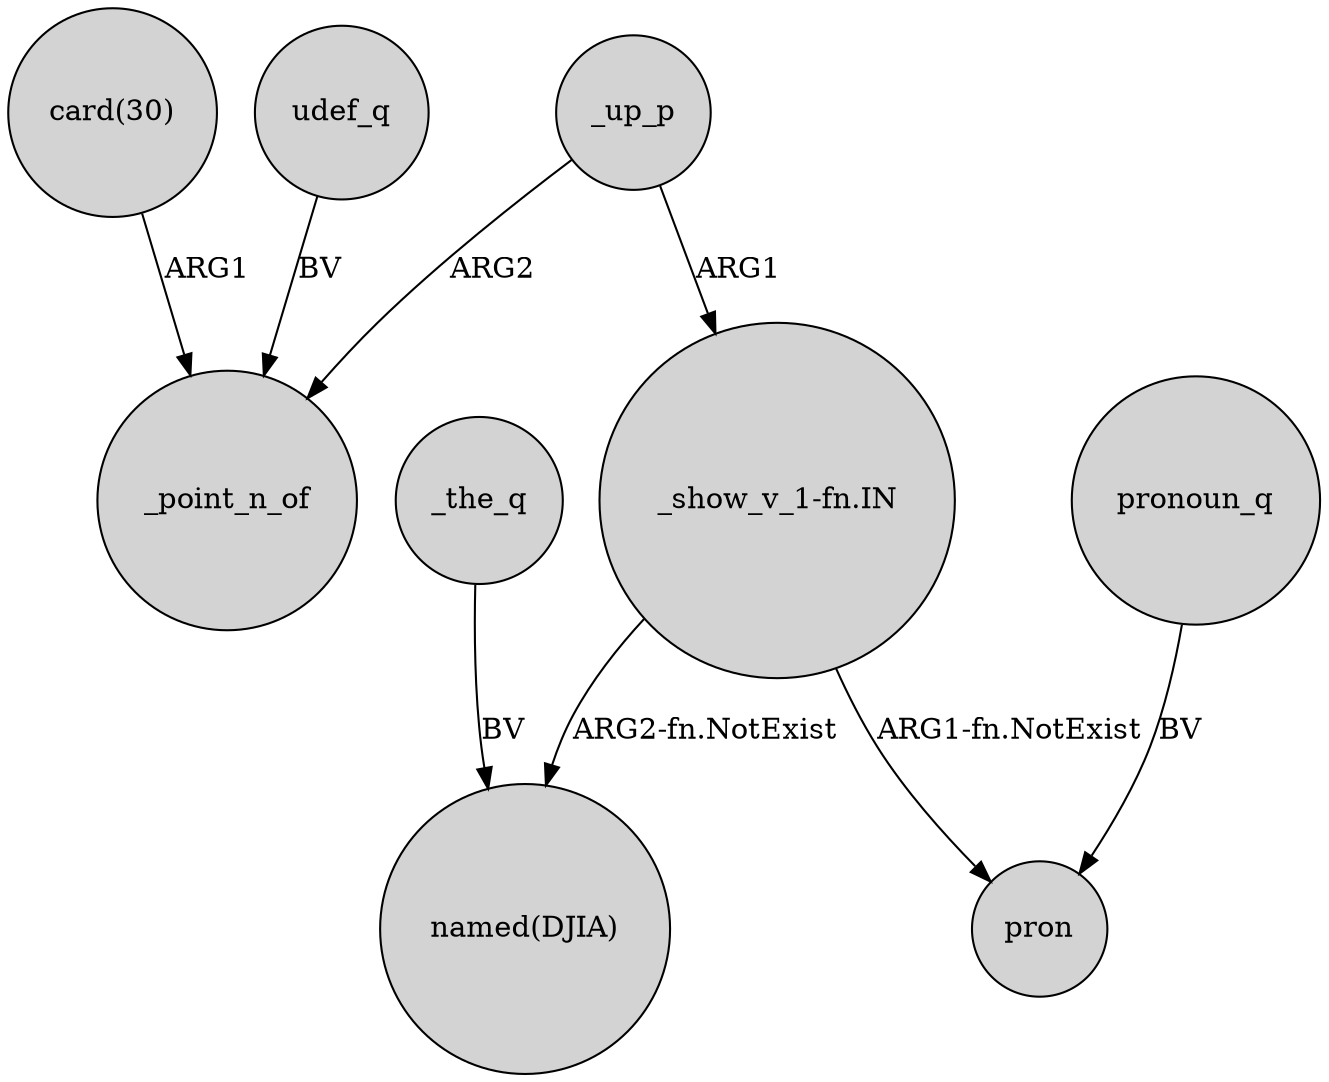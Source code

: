 digraph {
	node [shape=circle style=filled]
	"card(30)" -> _point_n_of [label=ARG1]
	_the_q -> "named(DJIA)" [label=BV]
	pronoun_q -> pron [label=BV]
	_up_p -> _point_n_of [label=ARG2]
	"_show_v_1-fn.IN" -> "named(DJIA)" [label="ARG2-fn.NotExist"]
	_up_p -> "_show_v_1-fn.IN" [label=ARG1]
	udef_q -> _point_n_of [label=BV]
	"_show_v_1-fn.IN" -> pron [label="ARG1-fn.NotExist"]
}
